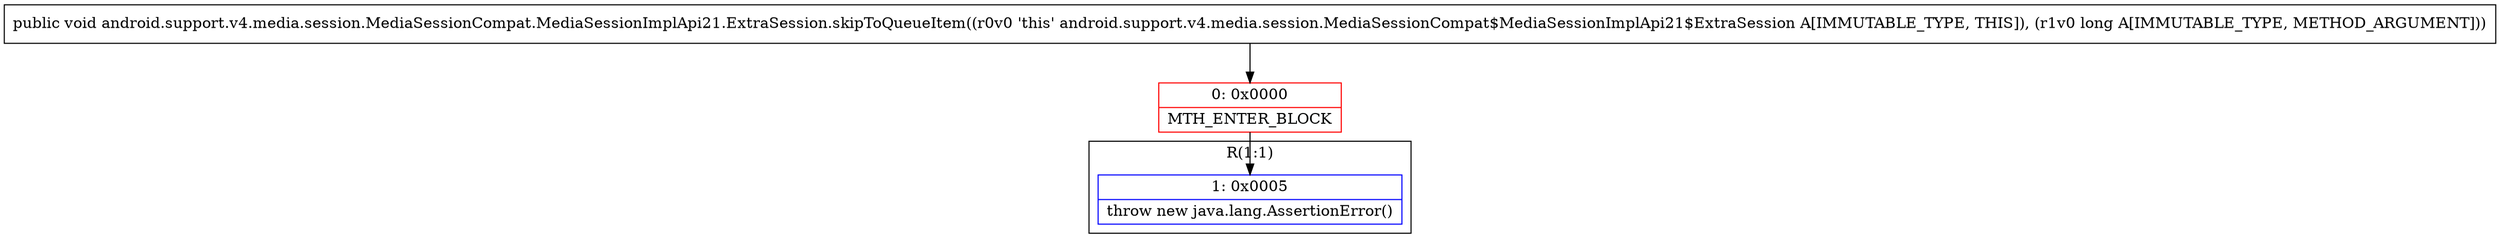 digraph "CFG forandroid.support.v4.media.session.MediaSessionCompat.MediaSessionImplApi21.ExtraSession.skipToQueueItem(J)V" {
subgraph cluster_Region_746732120 {
label = "R(1:1)";
node [shape=record,color=blue];
Node_1 [shape=record,label="{1\:\ 0x0005|throw new java.lang.AssertionError()\l}"];
}
Node_0 [shape=record,color=red,label="{0\:\ 0x0000|MTH_ENTER_BLOCK\l}"];
MethodNode[shape=record,label="{public void android.support.v4.media.session.MediaSessionCompat.MediaSessionImplApi21.ExtraSession.skipToQueueItem((r0v0 'this' android.support.v4.media.session.MediaSessionCompat$MediaSessionImplApi21$ExtraSession A[IMMUTABLE_TYPE, THIS]), (r1v0 long A[IMMUTABLE_TYPE, METHOD_ARGUMENT])) }"];
MethodNode -> Node_0;
Node_0 -> Node_1;
}

